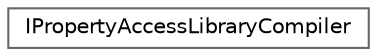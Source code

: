 digraph "Graphical Class Hierarchy"
{
 // INTERACTIVE_SVG=YES
 // LATEX_PDF_SIZE
  bgcolor="transparent";
  edge [fontname=Helvetica,fontsize=10,labelfontname=Helvetica,labelfontsize=10];
  node [fontname=Helvetica,fontsize=10,shape=box,height=0.2,width=0.4];
  rankdir="LR";
  Node0 [id="Node000000",label="IPropertyAccessLibraryCompiler",height=0.2,width=0.4,color="grey40", fillcolor="white", style="filled",URL="$d8/dcf/classIPropertyAccessLibraryCompiler.html",tooltip=" "];
}
